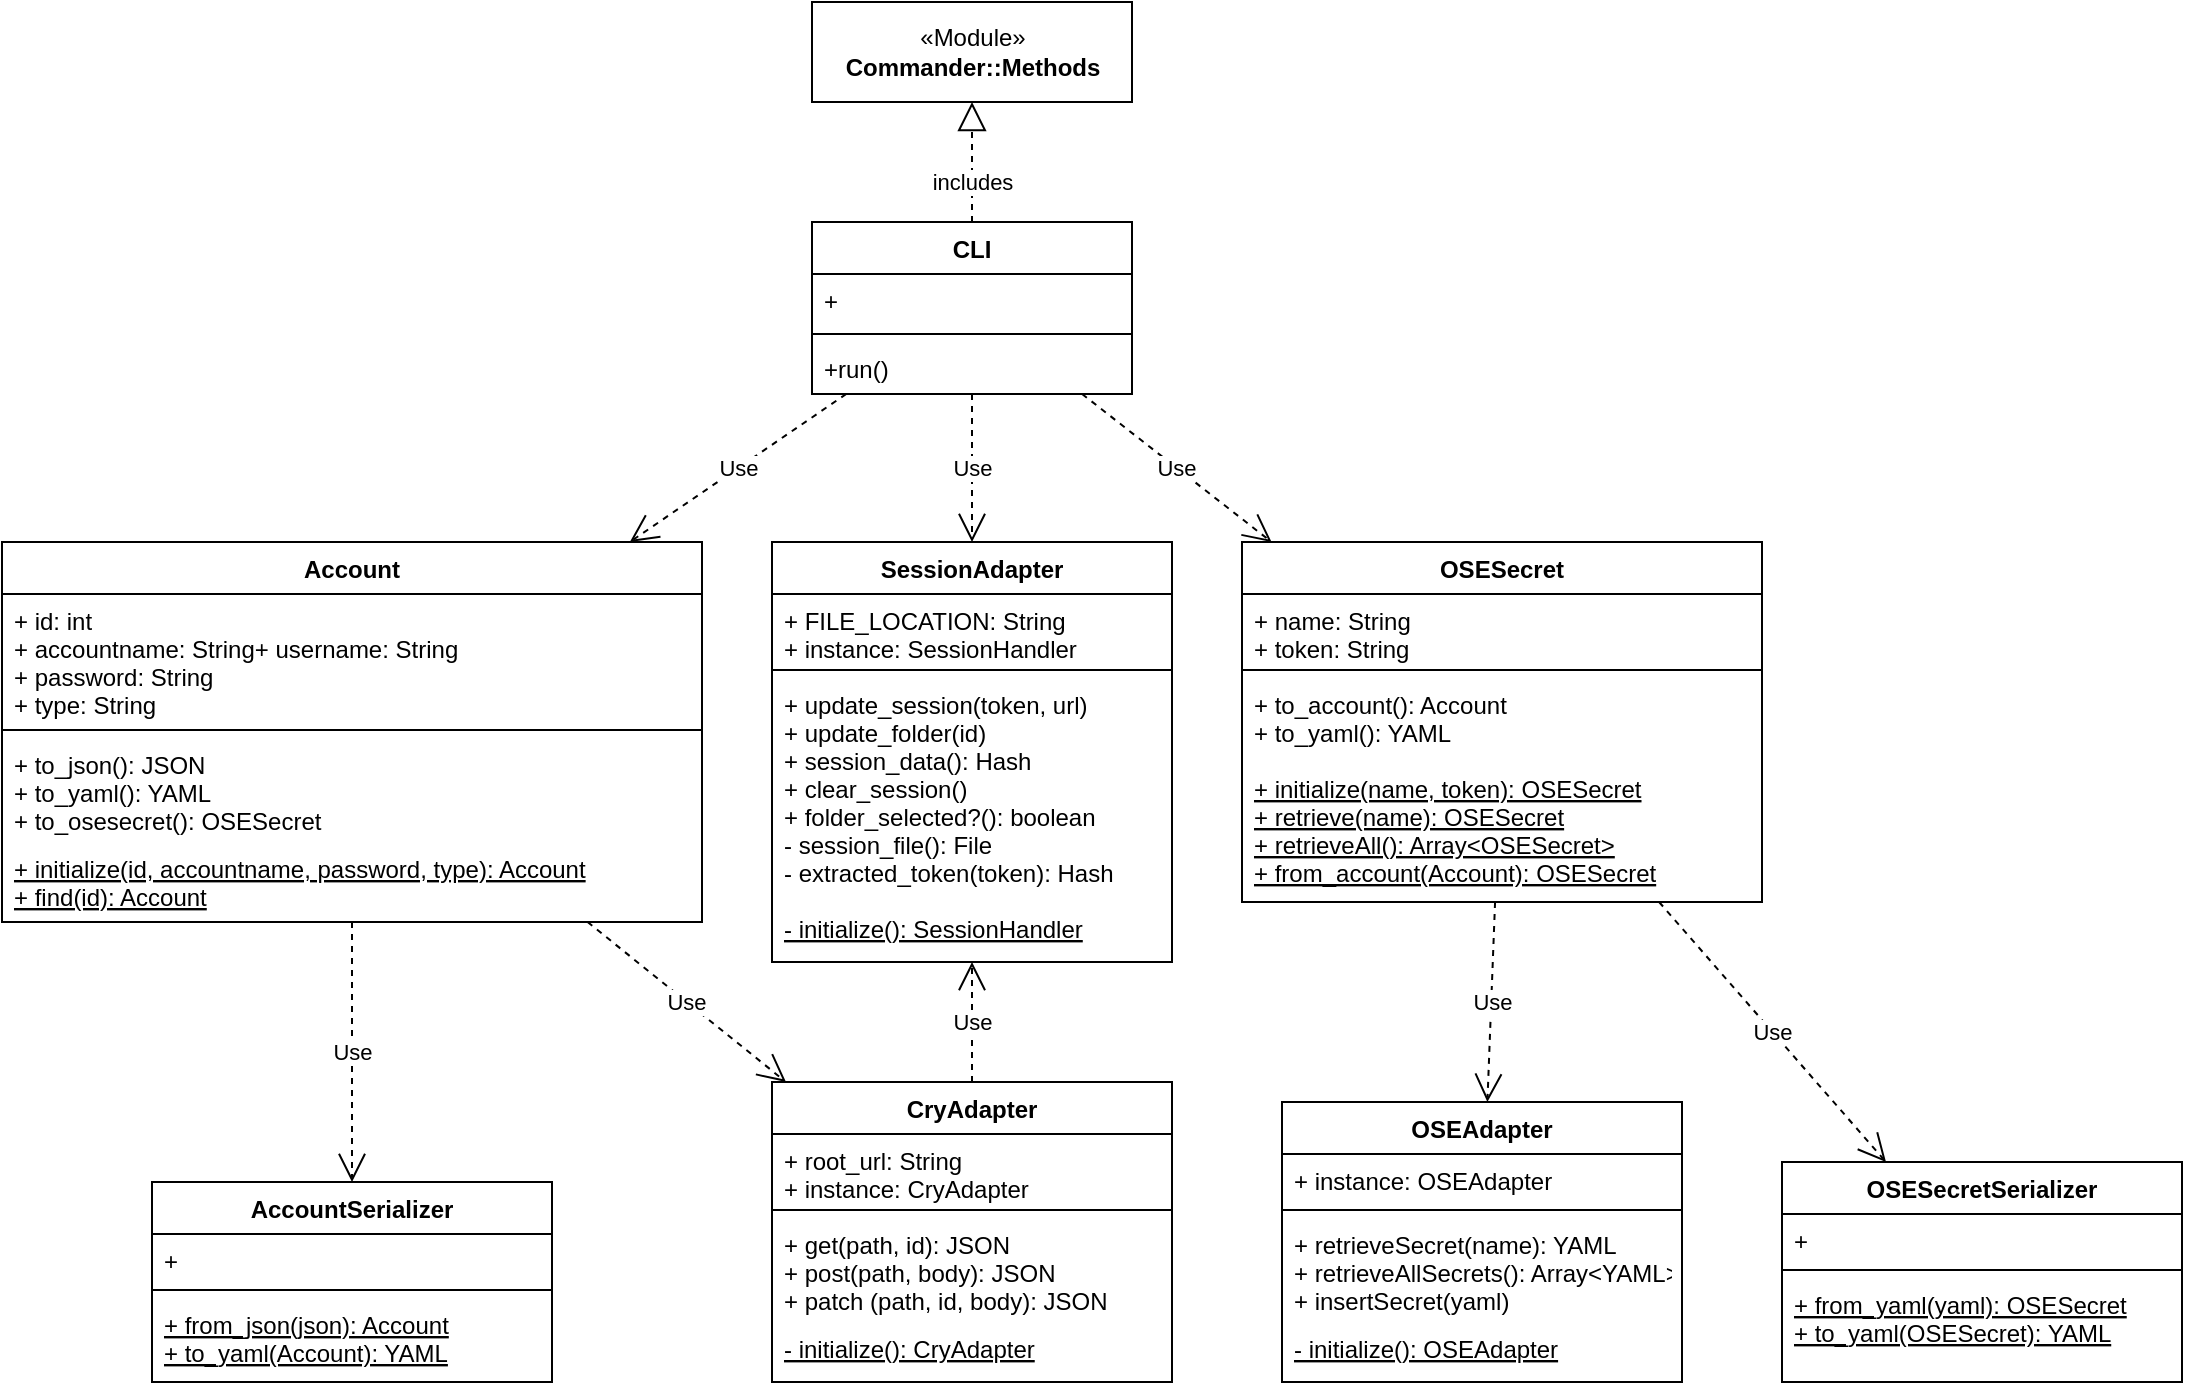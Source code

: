 <mxfile version="13.6.0" type="device"><diagram name="Page-1" id="c4acf3e9-155e-7222-9cf6-157b1a14988f"><mxGraphModel dx="2033" dy="750" grid="1" gridSize="10" guides="1" tooltips="1" connect="1" arrows="1" fold="1" page="1" pageScale="1" pageWidth="850" pageHeight="1100" background="#ffffff" math="0" shadow="0"><root><mxCell id="0"/><mxCell id="1" parent="0"/><mxCell id="M8zs2MYe4PyLuT-IameA-1" value="CLI" style="swimlane;fontStyle=1;align=center;verticalAlign=top;childLayout=stackLayout;horizontal=1;startSize=26;horizontalStack=0;resizeParent=1;resizeParentMax=0;resizeLast=0;collapsible=1;marginBottom=0;" vertex="1" parent="1"><mxGeometry x="345" y="110" width="160" height="86" as="geometry"/></mxCell><mxCell id="M8zs2MYe4PyLuT-IameA-2" value="+" style="text;strokeColor=none;fillColor=none;align=left;verticalAlign=top;spacingLeft=4;spacingRight=4;overflow=hidden;rotatable=0;points=[[0,0.5],[1,0.5]];portConstraint=eastwest;" vertex="1" parent="M8zs2MYe4PyLuT-IameA-1"><mxGeometry y="26" width="160" height="26" as="geometry"/></mxCell><mxCell id="M8zs2MYe4PyLuT-IameA-3" value="" style="line;strokeWidth=1;fillColor=none;align=left;verticalAlign=middle;spacingTop=-1;spacingLeft=3;spacingRight=3;rotatable=0;labelPosition=right;points=[];portConstraint=eastwest;" vertex="1" parent="M8zs2MYe4PyLuT-IameA-1"><mxGeometry y="52" width="160" height="8" as="geometry"/></mxCell><mxCell id="M8zs2MYe4PyLuT-IameA-4" value="+run()" style="text;strokeColor=none;fillColor=none;align=left;verticalAlign=top;spacingLeft=4;spacingRight=4;overflow=hidden;rotatable=0;points=[[0,0.5],[1,0.5]];portConstraint=eastwest;" vertex="1" parent="M8zs2MYe4PyLuT-IameA-1"><mxGeometry y="60" width="160" height="26" as="geometry"/></mxCell><mxCell id="M8zs2MYe4PyLuT-IameA-17" value="Use" style="endArrow=open;endSize=12;dashed=1;html=1;" edge="1" parent="1" source="M8zs2MYe4PyLuT-IameA-1" target="M8zs2MYe4PyLuT-IameA-5"><mxGeometry width="160" relative="1" as="geometry"><mxPoint x="90" y="360" as="sourcePoint"/><mxPoint x="250" y="360" as="targetPoint"/></mxGeometry></mxCell><mxCell id="M8zs2MYe4PyLuT-IameA-39" value="Use" style="endArrow=open;endSize=12;dashed=1;html=1;" edge="1" parent="1" source="M8zs2MYe4PyLuT-IameA-34" target="M8zs2MYe4PyLuT-IameA-30"><mxGeometry width="160" relative="1" as="geometry"><mxPoint x="355" y="430.004" as="sourcePoint"/><mxPoint x="270" y="430.645" as="targetPoint"/><Array as="points"/></mxGeometry></mxCell><mxCell id="M8zs2MYe4PyLuT-IameA-40" value="Use" style="endArrow=open;endSize=12;dashed=1;html=1;" edge="1" parent="1" source="M8zs2MYe4PyLuT-IameA-34" target="M8zs2MYe4PyLuT-IameA-18"><mxGeometry width="160" relative="1" as="geometry"><mxPoint x="170" y="470" as="sourcePoint"/><mxPoint x="170" y="530" as="targetPoint"/><Array as="points"/></mxGeometry></mxCell><mxCell id="M8zs2MYe4PyLuT-IameA-41" value="Use" style="endArrow=open;endSize=12;dashed=1;html=1;" edge="1" parent="1" source="M8zs2MYe4PyLuT-IameA-1" target="M8zs2MYe4PyLuT-IameA-34"><mxGeometry width="160" relative="1" as="geometry"><mxPoint x="270" y="387.407" as="sourcePoint"/><mxPoint x="340" y="392.593" as="targetPoint"/><Array as="points"/></mxGeometry></mxCell><mxCell id="M8zs2MYe4PyLuT-IameA-5" value="SessionAdapter" style="swimlane;fontStyle=1;align=center;verticalAlign=top;childLayout=stackLayout;horizontal=1;startSize=26;horizontalStack=0;resizeParent=1;resizeParentMax=0;resizeLast=0;collapsible=1;marginBottom=0;" vertex="1" parent="1"><mxGeometry x="325" y="270" width="200" height="210" as="geometry"/></mxCell><mxCell id="M8zs2MYe4PyLuT-IameA-6" value="+ FILE_LOCATION: String&#xA;+ instance: SessionHandler&#xA;&#xA;" style="text;strokeColor=none;fillColor=none;align=left;verticalAlign=top;spacingLeft=4;spacingRight=4;overflow=hidden;rotatable=0;points=[[0,0.5],[1,0.5]];portConstraint=eastwest;" vertex="1" parent="M8zs2MYe4PyLuT-IameA-5"><mxGeometry y="26" width="200" height="34" as="geometry"/></mxCell><mxCell id="M8zs2MYe4PyLuT-IameA-7" value="" style="line;strokeWidth=1;fillColor=none;align=left;verticalAlign=middle;spacingTop=-1;spacingLeft=3;spacingRight=3;rotatable=0;labelPosition=right;points=[];portConstraint=eastwest;" vertex="1" parent="M8zs2MYe4PyLuT-IameA-5"><mxGeometry y="60" width="200" height="8" as="geometry"/></mxCell><mxCell id="M8zs2MYe4PyLuT-IameA-8" value="+ update_session(token, url)&#xA;+ update_folder(id)&#xA;+ session_data(): Hash&#xA;+ clear_session()&#xA;+ folder_selected?(): boolean&#xA;- session_file(): File&#xA;- extracted_token(token): Hash" style="text;strokeColor=none;fillColor=none;align=left;verticalAlign=top;spacingLeft=4;spacingRight=4;overflow=hidden;rotatable=0;points=[[0,0.5],[1,0.5]];portConstraint=eastwest;" vertex="1" parent="M8zs2MYe4PyLuT-IameA-5"><mxGeometry y="68" width="200" height="112" as="geometry"/></mxCell><mxCell id="M8zs2MYe4PyLuT-IameA-52" value="- initialize(): SessionHandler" style="text;strokeColor=none;fillColor=none;align=left;verticalAlign=top;spacingLeft=4;spacingRight=4;overflow=hidden;rotatable=0;points=[[0,0.5],[1,0.5]];portConstraint=eastwest;fontStyle=4" vertex="1" parent="M8zs2MYe4PyLuT-IameA-5"><mxGeometry y="180" width="200" height="30" as="geometry"/></mxCell><mxCell id="M8zs2MYe4PyLuT-IameA-42" value="Use" style="endArrow=open;endSize=12;dashed=1;html=1;" edge="1" parent="1" source="M8zs2MYe4PyLuT-IameA-18" target="M8zs2MYe4PyLuT-IameA-5"><mxGeometry width="160" relative="1" as="geometry"><mxPoint x="435" y="206.0" as="sourcePoint"/><mxPoint x="435" y="280.0" as="targetPoint"/></mxGeometry></mxCell><mxCell id="M8zs2MYe4PyLuT-IameA-55" value="Use" style="endArrow=open;endSize=12;dashed=1;html=1;" edge="1" parent="1" source="M8zs2MYe4PyLuT-IameA-43" target="M8zs2MYe4PyLuT-IameA-26"><mxGeometry width="160" relative="1" as="geometry"><mxPoint x="270.227" y="470" as="sourcePoint"/><mxPoint x="349.318" y="530" as="targetPoint"/><Array as="points"/></mxGeometry></mxCell><mxCell id="M8zs2MYe4PyLuT-IameA-56" value="Use" style="endArrow=open;endSize=12;dashed=1;html=1;" edge="1" parent="1" source="M8zs2MYe4PyLuT-IameA-43" target="M8zs2MYe4PyLuT-IameA-48"><mxGeometry width="160" relative="1" as="geometry"><mxPoint x="280.227" y="480" as="sourcePoint"/><mxPoint x="359.318" y="540" as="targetPoint"/><Array as="points"/></mxGeometry></mxCell><mxCell id="M8zs2MYe4PyLuT-IameA-57" value="Use" style="endArrow=open;endSize=12;dashed=1;html=1;" edge="1" parent="1" source="M8zs2MYe4PyLuT-IameA-1" target="M8zs2MYe4PyLuT-IameA-43"><mxGeometry width="160" relative="1" as="geometry"><mxPoint x="435" y="206.0" as="sourcePoint"/><mxPoint x="435" y="280" as="targetPoint"/></mxGeometry></mxCell><mxCell id="M8zs2MYe4PyLuT-IameA-34" value="Account" style="swimlane;fontStyle=1;align=center;verticalAlign=top;childLayout=stackLayout;horizontal=1;startSize=26;horizontalStack=0;resizeParent=1;resizeParentMax=0;resizeLast=0;collapsible=1;marginBottom=0;" vertex="1" parent="1"><mxGeometry x="-60" y="270" width="350" height="190" as="geometry"/></mxCell><mxCell id="M8zs2MYe4PyLuT-IameA-35" value="+ id: int&#xA;+ accountname: String+ username: String&#xA;+ password: String&#xA;+ type: String&#xA;" style="text;strokeColor=none;fillColor=none;align=left;verticalAlign=top;spacingLeft=4;spacingRight=4;overflow=hidden;rotatable=0;points=[[0,0.5],[1,0.5]];portConstraint=eastwest;" vertex="1" parent="M8zs2MYe4PyLuT-IameA-34"><mxGeometry y="26" width="350" height="64" as="geometry"/></mxCell><mxCell id="M8zs2MYe4PyLuT-IameA-36" value="" style="line;strokeWidth=1;fillColor=none;align=left;verticalAlign=middle;spacingTop=-1;spacingLeft=3;spacingRight=3;rotatable=0;labelPosition=right;points=[];portConstraint=eastwest;" vertex="1" parent="M8zs2MYe4PyLuT-IameA-34"><mxGeometry y="90" width="350" height="8" as="geometry"/></mxCell><mxCell id="M8zs2MYe4PyLuT-IameA-37" value="+ to_json(): JSON&#xA;+ to_yaml(): YAML&#xA;+ to_osesecret(): OSESecret&#xA;" style="text;strokeColor=none;fillColor=none;align=left;verticalAlign=top;spacingLeft=4;spacingRight=4;overflow=hidden;rotatable=0;points=[[0,0.5],[1,0.5]];portConstraint=eastwest;direction=west;" vertex="1" parent="M8zs2MYe4PyLuT-IameA-34"><mxGeometry y="98" width="350" height="52" as="geometry"/></mxCell><mxCell id="M8zs2MYe4PyLuT-IameA-38" value="+ initialize(id, accountname, password, type): Account&#xA;+ find(id): Account" style="text;strokeColor=none;fillColor=none;align=left;verticalAlign=top;spacingLeft=4;spacingRight=4;overflow=hidden;rotatable=0;points=[[0,0.5],[1,0.5]];portConstraint=eastwest;direction=west;fontStyle=4" vertex="1" parent="M8zs2MYe4PyLuT-IameA-34"><mxGeometry y="150" width="350" height="40" as="geometry"/></mxCell><mxCell id="M8zs2MYe4PyLuT-IameA-43" value="OSESecret" style="swimlane;fontStyle=1;align=center;verticalAlign=top;childLayout=stackLayout;horizontal=1;startSize=26;horizontalStack=0;resizeParent=1;resizeParentMax=0;resizeLast=0;collapsible=1;marginBottom=0;" vertex="1" parent="1"><mxGeometry x="560" y="270" width="260" height="180" as="geometry"/></mxCell><mxCell id="M8zs2MYe4PyLuT-IameA-44" value="+ name: String&#xA;+ token: String&#xA;" style="text;strokeColor=none;fillColor=none;align=left;verticalAlign=top;spacingLeft=4;spacingRight=4;overflow=hidden;rotatable=0;points=[[0,0.5],[1,0.5]];portConstraint=eastwest;" vertex="1" parent="M8zs2MYe4PyLuT-IameA-43"><mxGeometry y="26" width="260" height="34" as="geometry"/></mxCell><mxCell id="M8zs2MYe4PyLuT-IameA-45" value="" style="line;strokeWidth=1;fillColor=none;align=left;verticalAlign=middle;spacingTop=-1;spacingLeft=3;spacingRight=3;rotatable=0;labelPosition=right;points=[];portConstraint=eastwest;" vertex="1" parent="M8zs2MYe4PyLuT-IameA-43"><mxGeometry y="60" width="260" height="8" as="geometry"/></mxCell><mxCell id="M8zs2MYe4PyLuT-IameA-46" value="+ to_account(): Account&#xA;+ to_yaml(): YAML&#xA;" style="text;strokeColor=none;fillColor=none;align=left;verticalAlign=top;spacingLeft=4;spacingRight=4;overflow=hidden;rotatable=0;points=[[0,0.5],[1,0.5]];portConstraint=eastwest;" vertex="1" parent="M8zs2MYe4PyLuT-IameA-43"><mxGeometry y="68" width="260" height="42" as="geometry"/></mxCell><mxCell id="M8zs2MYe4PyLuT-IameA-47" value="+ initialize(name, token): OSESecret&#xA;+ retrieve(name): OSESecret&#xA;+ retrieveAll(): Array&lt;OSESecret&gt;&#xA;+ from_account(Account): OSESecret&#xA;" style="text;strokeColor=none;fillColor=none;align=left;verticalAlign=top;spacingLeft=4;spacingRight=4;overflow=hidden;rotatable=0;points=[[0,0.5],[1,0.5]];portConstraint=eastwest;fontStyle=4" vertex="1" parent="M8zs2MYe4PyLuT-IameA-43"><mxGeometry y="110" width="260" height="70" as="geometry"/></mxCell><mxCell id="M8zs2MYe4PyLuT-IameA-18" value="CryAdapter" style="swimlane;fontStyle=1;align=center;verticalAlign=top;childLayout=stackLayout;horizontal=1;startSize=26;horizontalStack=0;resizeParent=1;resizeParentMax=0;resizeLast=0;collapsible=1;marginBottom=0;" vertex="1" parent="1"><mxGeometry x="325" y="540" width="200" height="150" as="geometry"/></mxCell><mxCell id="M8zs2MYe4PyLuT-IameA-19" value="+ root_url: String&#xA;+ instance: CryAdapter&#xA;" style="text;strokeColor=none;fillColor=none;align=left;verticalAlign=top;spacingLeft=4;spacingRight=4;overflow=hidden;rotatable=0;points=[[0,0.5],[1,0.5]];portConstraint=eastwest;" vertex="1" parent="M8zs2MYe4PyLuT-IameA-18"><mxGeometry y="26" width="200" height="34" as="geometry"/></mxCell><mxCell id="M8zs2MYe4PyLuT-IameA-20" value="" style="line;strokeWidth=1;fillColor=none;align=left;verticalAlign=middle;spacingTop=-1;spacingLeft=3;spacingRight=3;rotatable=0;labelPosition=right;points=[];portConstraint=eastwest;" vertex="1" parent="M8zs2MYe4PyLuT-IameA-18"><mxGeometry y="60" width="200" height="8" as="geometry"/></mxCell><mxCell id="M8zs2MYe4PyLuT-IameA-21" value="+ get(path, id): JSON&#xA;+ post(path, body): JSON&#xA;+ patch (path, id, body): JSON&#xA;" style="text;strokeColor=none;fillColor=none;align=left;verticalAlign=top;spacingLeft=4;spacingRight=4;overflow=hidden;rotatable=0;points=[[0,0.5],[1,0.5]];portConstraint=eastwest;" vertex="1" parent="M8zs2MYe4PyLuT-IameA-18"><mxGeometry y="68" width="200" height="52" as="geometry"/></mxCell><mxCell id="M8zs2MYe4PyLuT-IameA-53" value="- initialize(): CryAdapter" style="text;strokeColor=none;fillColor=none;align=left;verticalAlign=top;spacingLeft=4;spacingRight=4;overflow=hidden;rotatable=0;points=[[0,0.5],[1,0.5]];portConstraint=eastwest;fontStyle=4" vertex="1" parent="M8zs2MYe4PyLuT-IameA-18"><mxGeometry y="120" width="200" height="30" as="geometry"/></mxCell><mxCell id="M8zs2MYe4PyLuT-IameA-26" value="OSEAdapter" style="swimlane;fontStyle=1;align=center;verticalAlign=top;childLayout=stackLayout;horizontal=1;startSize=26;horizontalStack=0;resizeParent=1;resizeParentMax=0;resizeLast=0;collapsible=1;marginBottom=0;" vertex="1" parent="1"><mxGeometry x="580" y="550" width="200" height="140" as="geometry"/></mxCell><mxCell id="M8zs2MYe4PyLuT-IameA-27" value="+ instance: OSEAdapter" style="text;strokeColor=none;fillColor=none;align=left;verticalAlign=top;spacingLeft=4;spacingRight=4;overflow=hidden;rotatable=0;points=[[0,0.5],[1,0.5]];portConstraint=eastwest;" vertex="1" parent="M8zs2MYe4PyLuT-IameA-26"><mxGeometry y="26" width="200" height="24" as="geometry"/></mxCell><mxCell id="M8zs2MYe4PyLuT-IameA-28" value="" style="line;strokeWidth=1;fillColor=none;align=left;verticalAlign=middle;spacingTop=-1;spacingLeft=3;spacingRight=3;rotatable=0;labelPosition=right;points=[];portConstraint=eastwest;" vertex="1" parent="M8zs2MYe4PyLuT-IameA-26"><mxGeometry y="50" width="200" height="8" as="geometry"/></mxCell><mxCell id="M8zs2MYe4PyLuT-IameA-29" value="+ retrieveSecret(name): YAML&#xA;+ retrieveAllSecrets(): Array&lt;YAML&gt;&#xA;+ insertSecret(yaml)&#xA;" style="text;strokeColor=none;fillColor=none;align=left;verticalAlign=top;spacingLeft=4;spacingRight=4;overflow=hidden;rotatable=0;points=[[0,0.5],[1,0.5]];portConstraint=eastwest;fontStyle=0" vertex="1" parent="M8zs2MYe4PyLuT-IameA-26"><mxGeometry y="58" width="200" height="52" as="geometry"/></mxCell><mxCell id="M8zs2MYe4PyLuT-IameA-54" value="- initialize(): OSEAdapter" style="text;strokeColor=none;fillColor=none;align=left;verticalAlign=top;spacingLeft=4;spacingRight=4;overflow=hidden;rotatable=0;points=[[0,0.5],[1,0.5]];portConstraint=eastwest;fontStyle=4" vertex="1" parent="M8zs2MYe4PyLuT-IameA-26"><mxGeometry y="110" width="200" height="30" as="geometry"/></mxCell><mxCell id="M8zs2MYe4PyLuT-IameA-48" value="OSESecretSerializer" style="swimlane;fontStyle=1;align=center;verticalAlign=top;childLayout=stackLayout;horizontal=1;startSize=26;horizontalStack=0;resizeParent=1;resizeParentMax=0;resizeLast=0;collapsible=1;marginBottom=0;" vertex="1" parent="1"><mxGeometry x="830" y="580" width="200" height="110" as="geometry"/></mxCell><mxCell id="M8zs2MYe4PyLuT-IameA-49" value="+" style="text;strokeColor=none;fillColor=none;align=left;verticalAlign=top;spacingLeft=4;spacingRight=4;overflow=hidden;rotatable=0;points=[[0,0.5],[1,0.5]];portConstraint=eastwest;" vertex="1" parent="M8zs2MYe4PyLuT-IameA-48"><mxGeometry y="26" width="200" height="24" as="geometry"/></mxCell><mxCell id="M8zs2MYe4PyLuT-IameA-50" value="" style="line;strokeWidth=1;fillColor=none;align=left;verticalAlign=middle;spacingTop=-1;spacingLeft=3;spacingRight=3;rotatable=0;labelPosition=right;points=[];portConstraint=eastwest;" vertex="1" parent="M8zs2MYe4PyLuT-IameA-48"><mxGeometry y="50" width="200" height="8" as="geometry"/></mxCell><mxCell id="M8zs2MYe4PyLuT-IameA-51" value="+ from_yaml(yaml): OSESecret&#xA;+ to_yaml(OSESecret): YAML&#xA;" style="text;strokeColor=none;fillColor=none;align=left;verticalAlign=top;spacingLeft=4;spacingRight=4;overflow=hidden;rotatable=0;points=[[0,0.5],[1,0.5]];portConstraint=eastwest;fontStyle=4" vertex="1" parent="M8zs2MYe4PyLuT-IameA-48"><mxGeometry y="58" width="200" height="52" as="geometry"/></mxCell><mxCell id="M8zs2MYe4PyLuT-IameA-30" value="AccountSerializer" style="swimlane;fontStyle=1;align=center;verticalAlign=top;childLayout=stackLayout;horizontal=1;startSize=26;horizontalStack=0;resizeParent=1;resizeParentMax=0;resizeLast=0;collapsible=1;marginBottom=0;" vertex="1" parent="1"><mxGeometry x="15" y="590" width="200" height="100" as="geometry"/></mxCell><mxCell id="M8zs2MYe4PyLuT-IameA-31" value="+" style="text;strokeColor=none;fillColor=none;align=left;verticalAlign=top;spacingLeft=4;spacingRight=4;overflow=hidden;rotatable=0;points=[[0,0.5],[1,0.5]];portConstraint=eastwest;" vertex="1" parent="M8zs2MYe4PyLuT-IameA-30"><mxGeometry y="26" width="200" height="24" as="geometry"/></mxCell><mxCell id="M8zs2MYe4PyLuT-IameA-32" value="" style="line;strokeWidth=1;fillColor=none;align=left;verticalAlign=middle;spacingTop=-1;spacingLeft=3;spacingRight=3;rotatable=0;labelPosition=right;points=[];portConstraint=eastwest;" vertex="1" parent="M8zs2MYe4PyLuT-IameA-30"><mxGeometry y="50" width="200" height="8" as="geometry"/></mxCell><mxCell id="M8zs2MYe4PyLuT-IameA-33" value="+ from_json(json): Account&#xA;+ to_yaml(Account): YAML&#xA;" style="text;strokeColor=none;fillColor=none;align=left;verticalAlign=top;spacingLeft=4;spacingRight=4;overflow=hidden;rotatable=0;points=[[0,0.5],[1,0.5]];portConstraint=eastwest;fontStyle=4" vertex="1" parent="M8zs2MYe4PyLuT-IameA-30"><mxGeometry y="58" width="200" height="42" as="geometry"/></mxCell><mxCell id="M8zs2MYe4PyLuT-IameA-58" value="«Module»&lt;br&gt;&lt;b&gt;Commander::Methods&lt;/b&gt;" style="html=1;" vertex="1" parent="1"><mxGeometry x="345" width="160" height="50" as="geometry"/></mxCell><mxCell id="M8zs2MYe4PyLuT-IameA-59" value="" style="endArrow=block;dashed=1;endFill=0;endSize=12;html=1;" edge="1" parent="1" source="M8zs2MYe4PyLuT-IameA-1" target="M8zs2MYe4PyLuT-IameA-58"><mxGeometry width="160" relative="1" as="geometry"><mxPoint x="150" y="100" as="sourcePoint"/><mxPoint x="70" y="160" as="targetPoint"/></mxGeometry></mxCell><mxCell id="M8zs2MYe4PyLuT-IameA-60" value="includes" style="edgeLabel;html=1;align=center;verticalAlign=middle;resizable=0;points=[];" vertex="1" connectable="0" parent="M8zs2MYe4PyLuT-IameA-59"><mxGeometry x="-0.458" relative="1" as="geometry"><mxPoint y="-3.33" as="offset"/></mxGeometry></mxCell></root></mxGraphModel></diagram></mxfile>